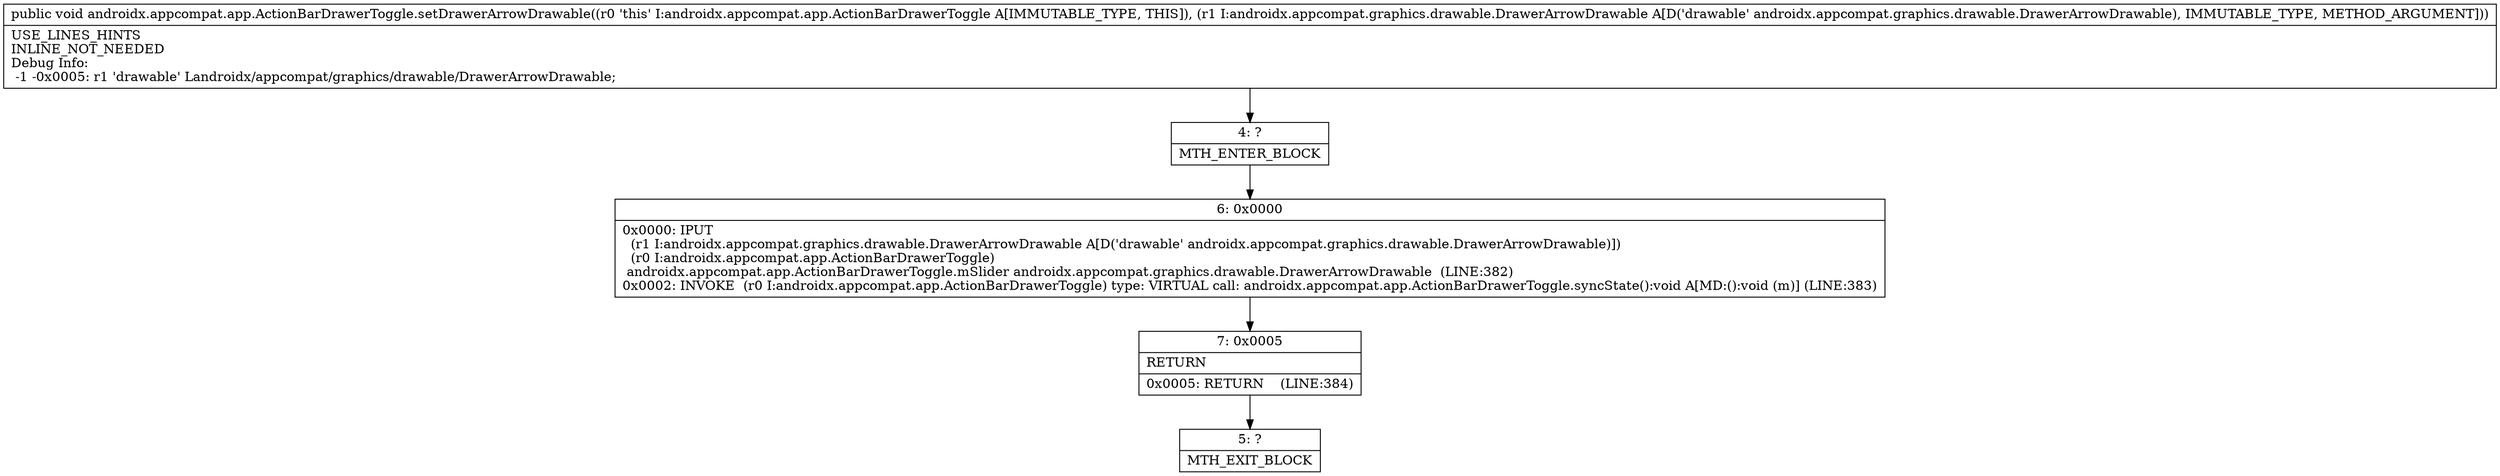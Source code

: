 digraph "CFG forandroidx.appcompat.app.ActionBarDrawerToggle.setDrawerArrowDrawable(Landroidx\/appcompat\/graphics\/drawable\/DrawerArrowDrawable;)V" {
Node_4 [shape=record,label="{4\:\ ?|MTH_ENTER_BLOCK\l}"];
Node_6 [shape=record,label="{6\:\ 0x0000|0x0000: IPUT  \l  (r1 I:androidx.appcompat.graphics.drawable.DrawerArrowDrawable A[D('drawable' androidx.appcompat.graphics.drawable.DrawerArrowDrawable)])\l  (r0 I:androidx.appcompat.app.ActionBarDrawerToggle)\l androidx.appcompat.app.ActionBarDrawerToggle.mSlider androidx.appcompat.graphics.drawable.DrawerArrowDrawable  (LINE:382)\l0x0002: INVOKE  (r0 I:androidx.appcompat.app.ActionBarDrawerToggle) type: VIRTUAL call: androidx.appcompat.app.ActionBarDrawerToggle.syncState():void A[MD:():void (m)] (LINE:383)\l}"];
Node_7 [shape=record,label="{7\:\ 0x0005|RETURN\l|0x0005: RETURN    (LINE:384)\l}"];
Node_5 [shape=record,label="{5\:\ ?|MTH_EXIT_BLOCK\l}"];
MethodNode[shape=record,label="{public void androidx.appcompat.app.ActionBarDrawerToggle.setDrawerArrowDrawable((r0 'this' I:androidx.appcompat.app.ActionBarDrawerToggle A[IMMUTABLE_TYPE, THIS]), (r1 I:androidx.appcompat.graphics.drawable.DrawerArrowDrawable A[D('drawable' androidx.appcompat.graphics.drawable.DrawerArrowDrawable), IMMUTABLE_TYPE, METHOD_ARGUMENT]))  | USE_LINES_HINTS\lINLINE_NOT_NEEDED\lDebug Info:\l  \-1 \-0x0005: r1 'drawable' Landroidx\/appcompat\/graphics\/drawable\/DrawerArrowDrawable;\l}"];
MethodNode -> Node_4;Node_4 -> Node_6;
Node_6 -> Node_7;
Node_7 -> Node_5;
}


